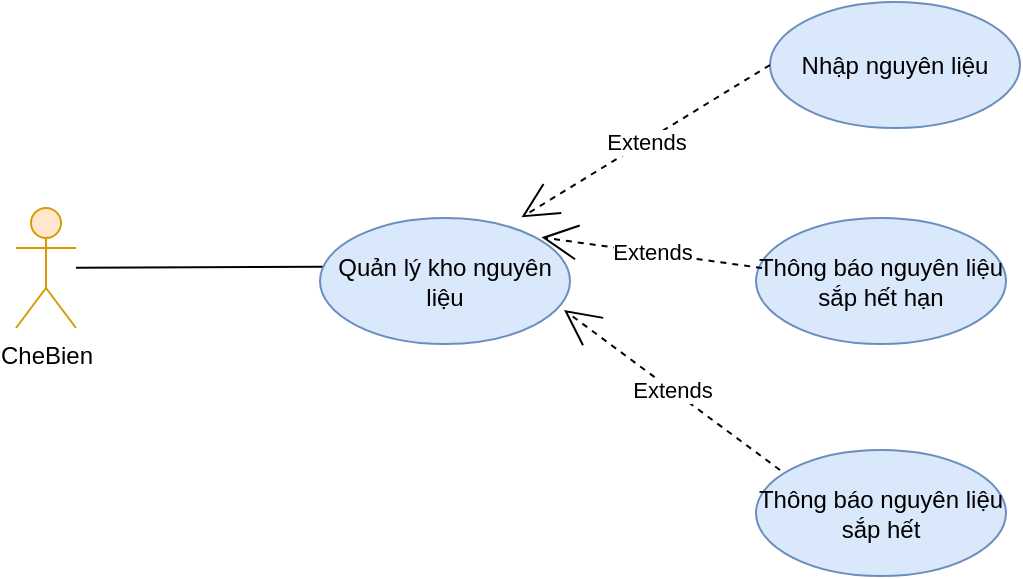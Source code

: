 <mxfile version="15.2.7" type="device" pages="4"><diagram id="jcNHbTJsYlr2XE2MzVaG" name="Page-1"><mxGraphModel dx="852" dy="494" grid="0" gridSize="10" guides="1" tooltips="1" connect="1" arrows="1" fold="1" page="1" pageScale="1" pageWidth="850" pageHeight="1100" math="0" shadow="0"><root><mxCell id="0"/><mxCell id="1" parent="0"/><mxCell id="HK512YcCBu5yMul6IIyT-9" style="rounded=0;orthogonalLoop=1;jettySize=auto;html=1;entryX=0.019;entryY=0.386;entryDx=0;entryDy=0;entryPerimeter=0;endArrow=none;endFill=0;" edge="1" parent="1" source="HK512YcCBu5yMul6IIyT-1" target="HK512YcCBu5yMul6IIyT-6"><mxGeometry relative="1" as="geometry"/></mxCell><mxCell id="HK512YcCBu5yMul6IIyT-1" value="CheBien" style="shape=umlActor;verticalLabelPosition=bottom;verticalAlign=top;html=1;outlineConnect=0;fillColor=#ffe6cc;strokeColor=#d79b00;" vertex="1" parent="1"><mxGeometry x="86" y="185" width="30" height="60" as="geometry"/></mxCell><mxCell id="HK512YcCBu5yMul6IIyT-6" value="Quản lý kho nguyên liệu" style="ellipse;whiteSpace=wrap;html=1;fillColor=#dae8fc;strokeColor=#6c8ebf;" vertex="1" parent="1"><mxGeometry x="238" y="190" width="125" height="63" as="geometry"/></mxCell><mxCell id="HK512YcCBu5yMul6IIyT-10" value="Nhập nguyên liệu" style="ellipse;whiteSpace=wrap;html=1;fillColor=#dae8fc;strokeColor=#6c8ebf;" vertex="1" parent="1"><mxGeometry x="463" y="82" width="125" height="63" as="geometry"/></mxCell><mxCell id="HK512YcCBu5yMul6IIyT-11" value="Thông báo nguyên liệu sắp hết hạn" style="ellipse;whiteSpace=wrap;html=1;fillColor=#dae8fc;strokeColor=#6c8ebf;" vertex="1" parent="1"><mxGeometry x="456" y="190" width="125" height="63" as="geometry"/></mxCell><mxCell id="HK512YcCBu5yMul6IIyT-12" value="Thông báo nguyên liệu sắp hết" style="ellipse;whiteSpace=wrap;html=1;fillColor=#dae8fc;strokeColor=#6c8ebf;" vertex="1" parent="1"><mxGeometry x="456" y="306" width="125" height="63" as="geometry"/></mxCell><mxCell id="HK512YcCBu5yMul6IIyT-14" value="Extends" style="endArrow=open;endSize=16;endFill=0;html=1;entryX=0.806;entryY=-0.005;entryDx=0;entryDy=0;entryPerimeter=0;exitX=0;exitY=0.5;exitDx=0;exitDy=0;dashed=1;" edge="1" parent="1" source="HK512YcCBu5yMul6IIyT-10" target="HK512YcCBu5yMul6IIyT-6"><mxGeometry width="160" relative="1" as="geometry"><mxPoint x="346" y="77" as="sourcePoint"/><mxPoint x="487" y="193" as="targetPoint"/></mxGeometry></mxCell><mxCell id="HK512YcCBu5yMul6IIyT-15" value="Extends" style="endArrow=open;endSize=16;endFill=0;html=1;entryX=0.806;entryY=-0.005;entryDx=0;entryDy=0;entryPerimeter=0;exitX=0.024;exitY=0.397;exitDx=0;exitDy=0;dashed=1;exitPerimeter=0;" edge="1" parent="1" source="HK512YcCBu5yMul6IIyT-11"><mxGeometry width="160" relative="1" as="geometry"><mxPoint x="473" y="123.5" as="sourcePoint"/><mxPoint x="348.75" y="199.685" as="targetPoint"/></mxGeometry></mxCell><mxCell id="HK512YcCBu5yMul6IIyT-16" value="Extends" style="endArrow=open;endSize=16;endFill=0;html=1;entryX=0.976;entryY=0.73;entryDx=0;entryDy=0;entryPerimeter=0;exitX=0.096;exitY=0.159;exitDx=0;exitDy=0;dashed=1;exitPerimeter=0;" edge="1" parent="1" source="HK512YcCBu5yMul6IIyT-12" target="HK512YcCBu5yMul6IIyT-6"><mxGeometry width="160" relative="1" as="geometry"><mxPoint x="483" y="133.5" as="sourcePoint"/><mxPoint x="358.75" y="209.685" as="targetPoint"/></mxGeometry></mxCell></root></mxGraphModel></diagram><diagram id="64bdWEf4arFFi20EnwyC" name="Page-2"><mxGraphModel dx="852" dy="494" grid="1" gridSize="10" guides="1" tooltips="1" connect="1" arrows="1" fold="1" page="1" pageScale="1" pageWidth="850" pageHeight="1100" math="0" shadow="0"><root><mxCell id="HnxtH_m7PLkj0gIFyyGm-0"/><mxCell id="HnxtH_m7PLkj0gIFyyGm-1" parent="HnxtH_m7PLkj0gIFyyGm-0"/><mxCell id="Qyyahhkxr_bhrt9LO0HH-0" style="rounded=0;orthogonalLoop=1;jettySize=auto;html=1;entryX=0.019;entryY=0.386;entryDx=0;entryDy=0;entryPerimeter=0;endArrow=none;endFill=0;" edge="1" parent="HnxtH_m7PLkj0gIFyyGm-1" source="Qyyahhkxr_bhrt9LO0HH-1" target="Qyyahhkxr_bhrt9LO0HH-2"><mxGeometry relative="1" as="geometry"/></mxCell><mxCell id="Qyyahhkxr_bhrt9LO0HH-1" value="Quan Ly" style="shape=umlActor;verticalLabelPosition=bottom;verticalAlign=top;html=1;outlineConnect=0;fillColor=#ffe6cc;strokeColor=#d79b00;" vertex="1" parent="HnxtH_m7PLkj0gIFyyGm-1"><mxGeometry x="86" y="185" width="30" height="60" as="geometry"/></mxCell><mxCell id="Qyyahhkxr_bhrt9LO0HH-2" value="Thống kê" style="ellipse;whiteSpace=wrap;html=1;fillColor=#dae8fc;strokeColor=#6c8ebf;" vertex="1" parent="HnxtH_m7PLkj0gIFyyGm-1"><mxGeometry x="238" y="190" width="125" height="63" as="geometry"/></mxCell><mxCell id="Qyyahhkxr_bhrt9LO0HH-3" value="Thống kê doanh thu" style="ellipse;whiteSpace=wrap;html=1;fillColor=#dae8fc;strokeColor=#6c8ebf;" vertex="1" parent="HnxtH_m7PLkj0gIFyyGm-1"><mxGeometry x="463" y="82" width="125" height="63" as="geometry"/></mxCell><mxCell id="Qyyahhkxr_bhrt9LO0HH-4" value="Thống kê món ăn bán chạy" style="ellipse;whiteSpace=wrap;html=1;fillColor=#dae8fc;strokeColor=#6c8ebf;" vertex="1" parent="HnxtH_m7PLkj0gIFyyGm-1"><mxGeometry x="456" y="190" width="125" height="63" as="geometry"/></mxCell><mxCell id="Qyyahhkxr_bhrt9LO0HH-5" value="Thông kê chi phí" style="ellipse;whiteSpace=wrap;html=1;fillColor=#dae8fc;strokeColor=#6c8ebf;" vertex="1" parent="HnxtH_m7PLkj0gIFyyGm-1"><mxGeometry x="446" y="306" width="125" height="63" as="geometry"/></mxCell><mxCell id="Qyyahhkxr_bhrt9LO0HH-6" value="Extends" style="endArrow=open;endSize=16;endFill=0;html=1;entryX=0.806;entryY=-0.005;entryDx=0;entryDy=0;entryPerimeter=0;exitX=0;exitY=0.5;exitDx=0;exitDy=0;dashed=1;" edge="1" parent="HnxtH_m7PLkj0gIFyyGm-1" source="Qyyahhkxr_bhrt9LO0HH-3" target="Qyyahhkxr_bhrt9LO0HH-2"><mxGeometry width="160" relative="1" as="geometry"><mxPoint x="346" y="77" as="sourcePoint"/><mxPoint x="487" y="193" as="targetPoint"/></mxGeometry></mxCell><mxCell id="Qyyahhkxr_bhrt9LO0HH-7" value="Extends" style="endArrow=open;endSize=16;endFill=0;html=1;entryX=0.806;entryY=-0.005;entryDx=0;entryDy=0;entryPerimeter=0;exitX=0.024;exitY=0.397;exitDx=0;exitDy=0;dashed=1;exitPerimeter=0;" edge="1" parent="HnxtH_m7PLkj0gIFyyGm-1" source="Qyyahhkxr_bhrt9LO0HH-4"><mxGeometry width="160" relative="1" as="geometry"><mxPoint x="473" y="123.5" as="sourcePoint"/><mxPoint x="348.75" y="199.685" as="targetPoint"/></mxGeometry></mxCell><mxCell id="Qyyahhkxr_bhrt9LO0HH-8" value="Extends" style="endArrow=open;endSize=16;endFill=0;html=1;entryX=0.976;entryY=0.73;entryDx=0;entryDy=0;entryPerimeter=0;exitX=0.096;exitY=0.159;exitDx=0;exitDy=0;dashed=1;exitPerimeter=0;" edge="1" parent="HnxtH_m7PLkj0gIFyyGm-1" source="Qyyahhkxr_bhrt9LO0HH-5" target="Qyyahhkxr_bhrt9LO0HH-2"><mxGeometry width="160" relative="1" as="geometry"><mxPoint x="483" y="133.5" as="sourcePoint"/><mxPoint x="358.75" y="209.685" as="targetPoint"/></mxGeometry></mxCell><mxCell id="Qyyahhkxr_bhrt9LO0HH-9" value="Thống kê lợi nhuận" style="ellipse;whiteSpace=wrap;html=1;fillColor=#dae8fc;strokeColor=#6c8ebf;" vertex="1" parent="HnxtH_m7PLkj0gIFyyGm-1"><mxGeometry x="300" y="350" width="125" height="63" as="geometry"/></mxCell><mxCell id="Qyyahhkxr_bhrt9LO0HH-10" value="Extends" style="endArrow=open;endSize=16;endFill=0;html=1;entryX=0.976;entryY=0.73;entryDx=0;entryDy=0;entryPerimeter=0;exitX=0.096;exitY=0.159;exitDx=0;exitDy=0;dashed=1;exitPerimeter=0;" edge="1" parent="HnxtH_m7PLkj0gIFyyGm-1" source="Qyyahhkxr_bhrt9LO0HH-9"><mxGeometry width="160" relative="1" as="geometry"><mxPoint x="403" y="150.51" as="sourcePoint"/><mxPoint x="280" y="253" as="targetPoint"/></mxGeometry></mxCell></root></mxGraphModel></diagram><diagram id="DVqsoUgMzBtnf7x266E6" name="Page-3"><mxGraphModel dx="852" dy="494" grid="1" gridSize="10" guides="1" tooltips="1" connect="1" arrows="1" fold="1" page="1" pageScale="1" pageWidth="850" pageHeight="1100" math="0" shadow="0"><root><mxCell id="tY7QfOcQIdhluSxXRrdV-0"/><mxCell id="tY7QfOcQIdhluSxXRrdV-1" parent="tY7QfOcQIdhluSxXRrdV-0"/><mxCell id="bVjnYWIyK3mZ9UBc9dHQ-0" style="rounded=0;orthogonalLoop=1;jettySize=auto;html=1;entryX=0.019;entryY=0.386;entryDx=0;entryDy=0;entryPerimeter=0;endArrow=none;endFill=0;" edge="1" parent="tY7QfOcQIdhluSxXRrdV-1" source="bVjnYWIyK3mZ9UBc9dHQ-1" target="bVjnYWIyK3mZ9UBc9dHQ-2"><mxGeometry relative="1" as="geometry"/></mxCell><mxCell id="bVjnYWIyK3mZ9UBc9dHQ-1" value="Quan Ly" style="shape=umlActor;verticalLabelPosition=bottom;verticalAlign=top;html=1;outlineConnect=0;fillColor=#ffe6cc;strokeColor=#d79b00;" vertex="1" parent="tY7QfOcQIdhluSxXRrdV-1"><mxGeometry x="86" y="185" width="30" height="60" as="geometry"/></mxCell><mxCell id="bVjnYWIyK3mZ9UBc9dHQ-2" value="Quản lý nhân sự" style="ellipse;whiteSpace=wrap;html=1;fillColor=#dae8fc;strokeColor=#6c8ebf;" vertex="1" parent="tY7QfOcQIdhluSxXRrdV-1"><mxGeometry x="238" y="190" width="125" height="63" as="geometry"/></mxCell><mxCell id="bVjnYWIyK3mZ9UBc9dHQ-3" value="Cấp tài khoản" style="ellipse;whiteSpace=wrap;html=1;fillColor=#dae8fc;strokeColor=#6c8ebf;" vertex="1" parent="tY7QfOcQIdhluSxXRrdV-1"><mxGeometry x="463" y="82" width="125" height="63" as="geometry"/></mxCell><mxCell id="bVjnYWIyK3mZ9UBc9dHQ-4" value="Thay đổi quyền tài khoản" style="ellipse;whiteSpace=wrap;html=1;fillColor=#dae8fc;strokeColor=#6c8ebf;" vertex="1" parent="tY7QfOcQIdhluSxXRrdV-1"><mxGeometry x="456" y="190" width="125" height="63" as="geometry"/></mxCell><mxCell id="bVjnYWIyK3mZ9UBc9dHQ-5" value="Xóa tài khoản" style="ellipse;whiteSpace=wrap;html=1;fillColor=#dae8fc;strokeColor=#6c8ebf;" vertex="1" parent="tY7QfOcQIdhluSxXRrdV-1"><mxGeometry x="446" y="306" width="125" height="63" as="geometry"/></mxCell><mxCell id="bVjnYWIyK3mZ9UBc9dHQ-6" value="Extends" style="endArrow=open;endSize=16;endFill=0;html=1;entryX=0.806;entryY=-0.005;entryDx=0;entryDy=0;entryPerimeter=0;exitX=0;exitY=0.5;exitDx=0;exitDy=0;dashed=1;" edge="1" parent="tY7QfOcQIdhluSxXRrdV-1" source="bVjnYWIyK3mZ9UBc9dHQ-3" target="bVjnYWIyK3mZ9UBc9dHQ-2"><mxGeometry width="160" relative="1" as="geometry"><mxPoint x="346" y="77" as="sourcePoint"/><mxPoint x="487" y="193" as="targetPoint"/></mxGeometry></mxCell><mxCell id="bVjnYWIyK3mZ9UBc9dHQ-7" value="Extends" style="endArrow=open;endSize=16;endFill=0;html=1;entryX=0.806;entryY=-0.005;entryDx=0;entryDy=0;entryPerimeter=0;exitX=0.024;exitY=0.397;exitDx=0;exitDy=0;dashed=1;exitPerimeter=0;" edge="1" parent="tY7QfOcQIdhluSxXRrdV-1" source="bVjnYWIyK3mZ9UBc9dHQ-4"><mxGeometry width="160" relative="1" as="geometry"><mxPoint x="473" y="123.5" as="sourcePoint"/><mxPoint x="348.75" y="199.685" as="targetPoint"/></mxGeometry></mxCell><mxCell id="bVjnYWIyK3mZ9UBc9dHQ-8" value="Extends" style="endArrow=open;endSize=16;endFill=0;html=1;entryX=0.976;entryY=0.73;entryDx=0;entryDy=0;entryPerimeter=0;exitX=0.096;exitY=0.159;exitDx=0;exitDy=0;dashed=1;exitPerimeter=0;" edge="1" parent="tY7QfOcQIdhluSxXRrdV-1" source="bVjnYWIyK3mZ9UBc9dHQ-5" target="bVjnYWIyK3mZ9UBc9dHQ-2"><mxGeometry width="160" relative="1" as="geometry"><mxPoint x="483" y="133.5" as="sourcePoint"/><mxPoint x="358.75" y="209.685" as="targetPoint"/></mxGeometry></mxCell></root></mxGraphModel></diagram><diagram id="bZM_5UpCrL9cNojcfrdH" name="Page-4"><mxGraphModel dx="852" dy="494" grid="1" gridSize="10" guides="1" tooltips="1" connect="1" arrows="1" fold="1" page="1" pageScale="1" pageWidth="850" pageHeight="1100" math="0" shadow="0"><root><mxCell id="t_-00ta_RylTVCW_vdND-0"/><mxCell id="t_-00ta_RylTVCW_vdND-1" parent="t_-00ta_RylTVCW_vdND-0"/></root></mxGraphModel></diagram></mxfile>